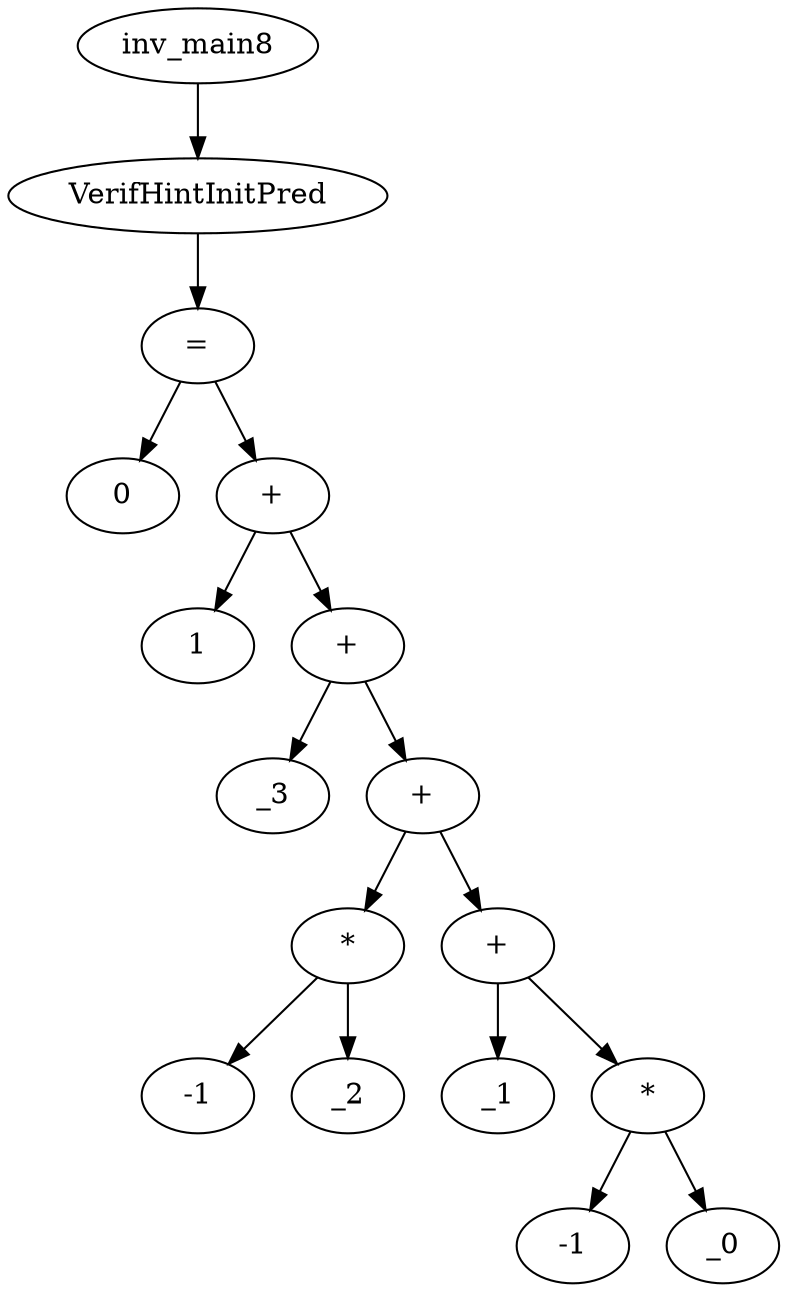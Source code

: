 digraph dag {
0 [label="inv_main8"];
1 [label="VerifHintInitPred"];
2 [label="="];
3 [label="0"];
4 [label="+"];
5 [label="1"];
6 [label="+"];
7 [label="_3"];
8 [label="+"];
9 [label="*"];
10 [label="-1"];
11 [label="_2"];
12 [label="+"];
13 [label="_1"];
14 [label="*"];
15 [label="-1"];
16 [label="_0"];
0->1
1->2
2->4
2 -> 3
4->6
4 -> 5
6->8
6 -> 7
8->9
8 -> 12
9->11
9 -> 10
12->14
12 -> 13
14->16
14 -> 15
}
